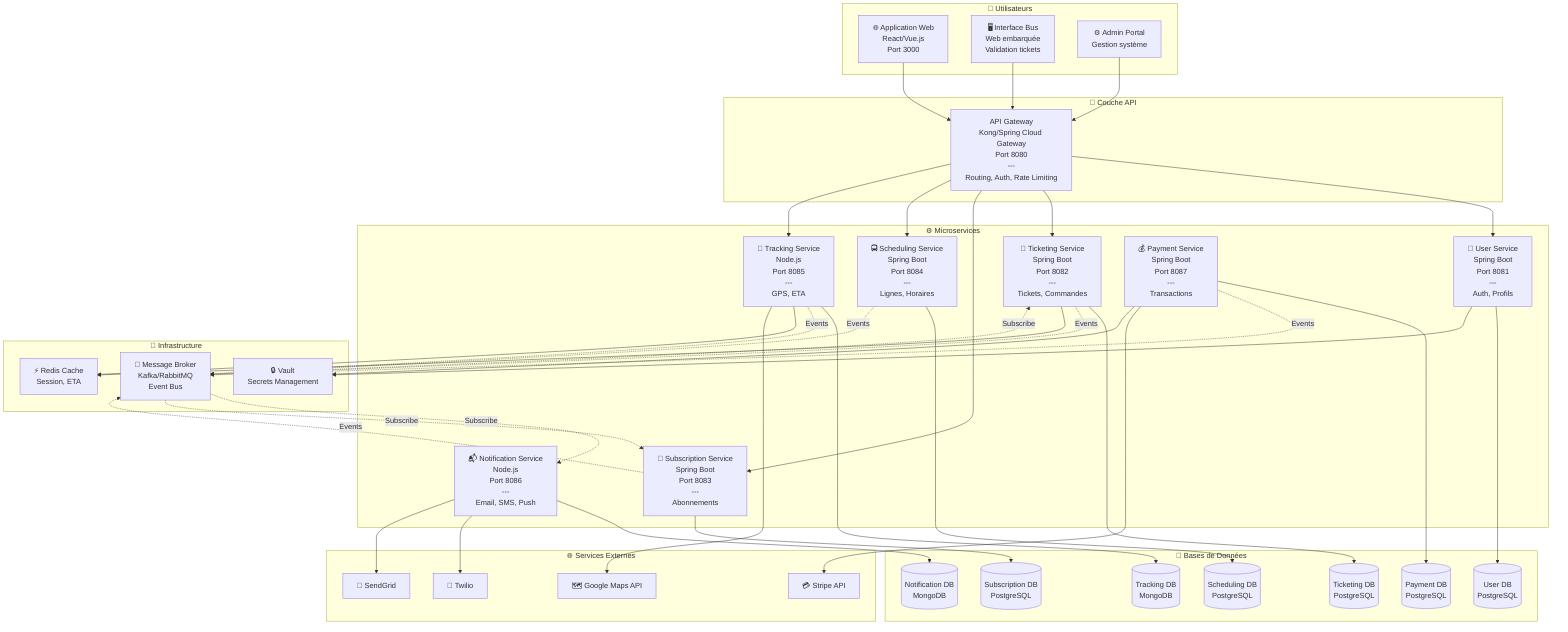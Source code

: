 graph TB
    subgraph USERS["👥 Utilisateurs"]
        WEB[🌐 Application Web<br/>React/Vue.js<br/>Port 3000]
        BUSUI[🖥️ Interface Bus<br/>Web embarquée<br/>Validation tickets]
        ADMINUI[⚙️ Admin Portal<br/>Gestion système]
    end
    
    subgraph GATEWAY["🔐 Couche API"]
        APIGW[API Gateway<br/>Kong/Spring Cloud Gateway<br/>Port 8080<br/>---<br/>Routing, Auth, Rate Limiting]
    end
    
    subgraph SERVICES["⚙️ Microservices"]
        USER[👤 User Service<br/>Spring Boot<br/>Port 8081<br/>---<br/>Auth, Profils]
        TICKET[🎫 Ticketing Service<br/>Spring Boot<br/>Port 8082<br/>---<br/>Tickets, Commandes]
        SUB[📅 Subscription Service<br/>Spring Boot<br/>Port 8083<br/>---<br/>Abonnements]
        SCHED[🚍 Scheduling Service<br/>Spring Boot<br/>Port 8084<br/>---<br/>Lignes, Horaires]
        TRACK[📍 Tracking Service<br/>Node.js<br/>Port 8085<br/>---<br/>GPS, ETA]
        NOTIF[📬 Notification Service<br/>Node.js<br/>Port 8086<br/>---<br/>Email, SMS, Push]
        PAY[💰 Payment Service<br/>Spring Boot<br/>Port 8087<br/>---<br/>Transactions]
    end
    
    subgraph DATA["💾 Bases de Données"]
        USERDB[(User DB<br/>PostgreSQL)]
        TICKETDB[(Ticketing DB<br/>PostgreSQL)]
        SUBDB[(Subscription DB<br/>PostgreSQL)]
        SCHEDDB[(Scheduling DB<br/>PostgreSQL)]
        TRACKDB[(Tracking DB<br/>MongoDB)]
        NOTIFDB[(Notification DB<br/>MongoDB)]
        PAYDB[(Payment DB<br/>PostgreSQL)]
    end
    
    subgraph INFRA["🔧 Infrastructure"]
        BROKER[📨 Message Broker<br/>Kafka/RabbitMQ<br/>Event Bus]
        CACHE[⚡ Redis Cache<br/>Session, ETA]
        VAULT[🔒 Vault<br/>Secrets Management]
    end
    
    subgraph EXTERNAL["🌐 Services Externes"]
        STRIPE[💳 Stripe API]
        MAPS[🗺️ Google Maps API]
        SMS_EXT[📱 Twilio]
        EMAIL_EXT[📧 SendGrid]
    end
    
    WEB --> APIGW
    BUSUI --> APIGW
    ADMINUI --> APIGW
    
    APIGW --> USER
    APIGW --> TICKET
    APIGW --> SUB
    APIGW --> SCHED
    APIGW --> TRACK
    
    USER --> USERDB
    TICKET --> TICKETDB
    SUB --> SUBDB
    SCHED --> SCHEDDB
    TRACK --> TRACKDB
    NOTIF --> NOTIFDB
    PAY --> PAYDB
    
    TICKET -.->|Events| BROKER
    SUB -.->|Events| BROKER
    SCHED -.->|Events| BROKER
    TRACK -.->|Events| BROKER
    PAY -.->|Events| BROKER
    
    BROKER -.->|Subscribe| NOTIF
    BROKER -.->|Subscribe| TICKET
    BROKER -.->|Subscribe| SUB
    
    TRACK --> CACHE
    TICKET --> CACHE
    
    PAY --> STRIPE
    TRACK --> MAPS
    NOTIF --> SMS_EXT
    NOTIF --> EMAIL_EXT
    
    USER --> VAULT
    PAY --> VAULT